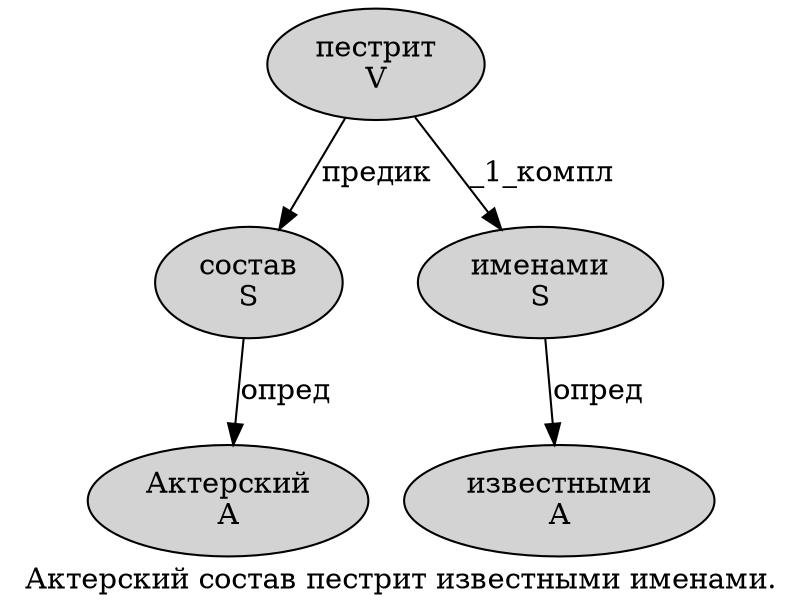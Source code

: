 digraph SENTENCE_846 {
	graph [label="Актерский состав пестрит известными именами."]
	node [style=filled]
		0 [label="Актерский
A" color="" fillcolor=lightgray penwidth=1 shape=ellipse]
		1 [label="состав
S" color="" fillcolor=lightgray penwidth=1 shape=ellipse]
		2 [label="пестрит
V" color="" fillcolor=lightgray penwidth=1 shape=ellipse]
		3 [label="известными
A" color="" fillcolor=lightgray penwidth=1 shape=ellipse]
		4 [label="именами
S" color="" fillcolor=lightgray penwidth=1 shape=ellipse]
			1 -> 0 [label="опред"]
			4 -> 3 [label="опред"]
			2 -> 1 [label="предик"]
			2 -> 4 [label="_1_компл"]
}